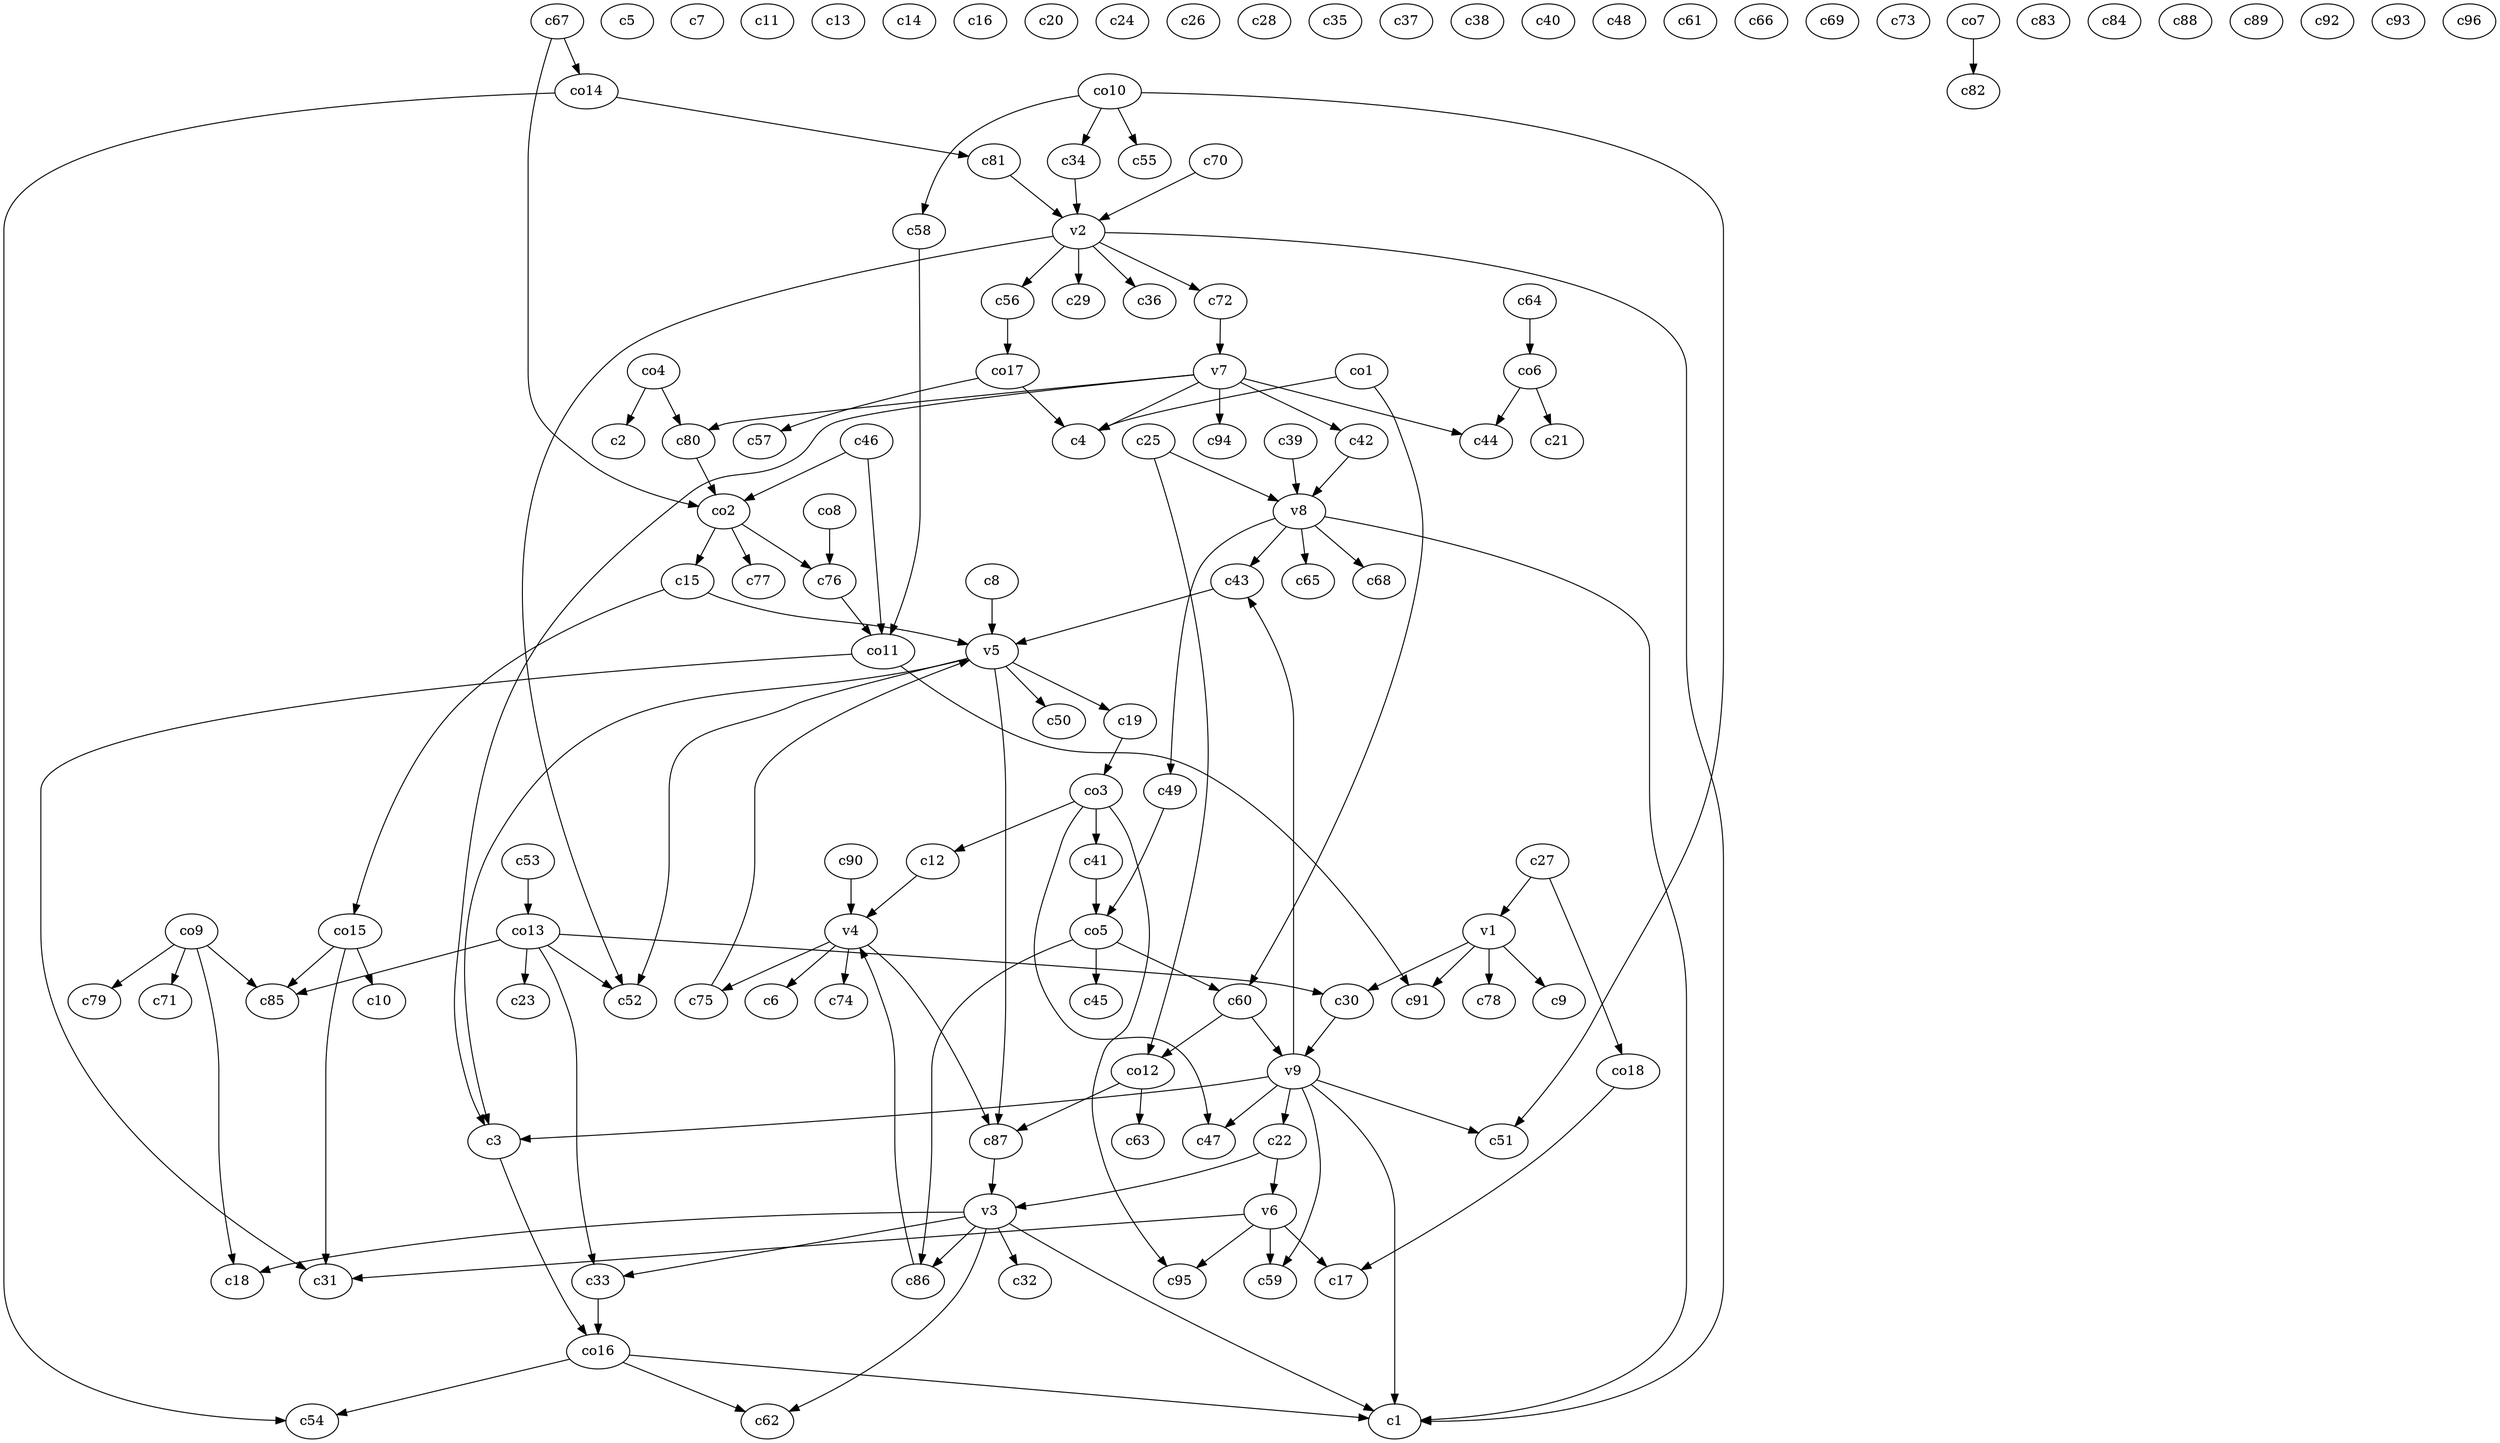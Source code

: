 strict digraph  {
c1;
c2;
c3;
c4;
c5;
c6;
c7;
c8;
c9;
c10;
c11;
c12;
c13;
c14;
c15;
c16;
c17;
c18;
c19;
c20;
c21;
c22;
c23;
c24;
c25;
c26;
c27;
c28;
c29;
c30;
c31;
c32;
c33;
c34;
c35;
c36;
c37;
c38;
c39;
c40;
c41;
c42;
c43;
c44;
c45;
c46;
c47;
c48;
c49;
c50;
c51;
c52;
c53;
c54;
c55;
c56;
c57;
c58;
c59;
c60;
c61;
c62;
c63;
c64;
c65;
c66;
c67;
c68;
c69;
c70;
c71;
c72;
c73;
c74;
c75;
c76;
c77;
c78;
c79;
c80;
c81;
c82;
c83;
c84;
c85;
c86;
c87;
c88;
c89;
c90;
c91;
c92;
c93;
c94;
c95;
c96;
v1;
v2;
v3;
v4;
v5;
v6;
v7;
v8;
v9;
co1;
co2;
co3;
co4;
co5;
co6;
co7;
co8;
co9;
co10;
co11;
co12;
co13;
co14;
co15;
co16;
co17;
co18;
c3 -> co16  [weight=1];
c8 -> v5  [weight=1];
c12 -> v4  [weight=1];
c15 -> co15  [weight=1];
c15 -> v5  [weight=1];
c19 -> co3  [weight=1];
c22 -> v6  [weight=1];
c22 -> v3  [weight=1];
c25 -> co12  [weight=1];
c25 -> v8  [weight=1];
c27 -> v1  [weight=1];
c27 -> co18  [weight=1];
c30 -> v9  [weight=1];
c33 -> co16  [weight=1];
c34 -> v2  [weight=1];
c39 -> v8  [weight=1];
c41 -> co5  [weight=1];
c42 -> v8  [weight=1];
c43 -> v5  [weight=1];
c46 -> co2  [weight=1];
c46 -> co11  [weight=1];
c49 -> co5  [weight=1];
c53 -> co13  [weight=1];
c56 -> co17  [weight=1];
c58 -> co11  [weight=1];
c60 -> co12  [weight=1];
c60 -> v9  [weight=1];
c64 -> co6  [weight=1];
c67 -> co14  [weight=1];
c67 -> co2  [weight=1];
c70 -> v2  [weight=1];
c72 -> v7  [weight=1];
c75 -> v5  [weight=1];
c76 -> co11  [weight=1];
c80 -> co2  [weight=1];
c81 -> v2  [weight=1];
c86 -> v4  [weight=1];
c87 -> v3  [weight=1];
c90 -> v4  [weight=1];
v1 -> c9  [weight=1];
v1 -> c78  [weight=1];
v1 -> c30  [weight=1];
v1 -> c91  [weight=1];
v2 -> c56  [weight=1];
v2 -> c29  [weight=1];
v2 -> c36  [weight=1];
v2 -> c72  [weight=1];
v2 -> c52  [weight=1];
v2 -> c1  [weight=1];
v3 -> c32  [weight=1];
v3 -> c1  [weight=1];
v3 -> c86  [weight=1];
v3 -> c62  [weight=1];
v3 -> c33  [weight=1];
v3 -> c18  [weight=1];
v4 -> c74  [weight=1];
v4 -> c87  [weight=1];
v4 -> c6  [weight=1];
v4 -> c75  [weight=1];
v5 -> c3  [weight=1];
v5 -> c50  [weight=1];
v5 -> c19  [weight=1];
v5 -> c87  [weight=1];
v5 -> c52  [weight=1];
v6 -> c95  [weight=1];
v6 -> c31  [weight=1];
v6 -> c17  [weight=1];
v6 -> c59  [weight=1];
v7 -> c42  [weight=1];
v7 -> c3  [weight=1];
v7 -> c44  [weight=1];
v7 -> c80  [weight=1];
v7 -> c94  [weight=1];
v7 -> c4  [weight=1];
v8 -> c43  [weight=1];
v8 -> c68  [weight=1];
v8 -> c65  [weight=1];
v8 -> c1  [weight=1];
v8 -> c49  [weight=1];
v9 -> c51  [weight=1];
v9 -> c59  [weight=1];
v9 -> c47  [weight=1];
v9 -> c43  [weight=1];
v9 -> c1  [weight=1];
v9 -> c3  [weight=1];
v9 -> c22  [weight=1];
co1 -> c60  [weight=1];
co1 -> c4  [weight=1];
co2 -> c77  [weight=1];
co2 -> c76  [weight=1];
co2 -> c15  [weight=1];
co3 -> c41  [weight=1];
co3 -> c12  [weight=1];
co3 -> c47  [weight=1];
co3 -> c95  [weight=1];
co4 -> c2  [weight=1];
co4 -> c80  [weight=1];
co5 -> c60  [weight=1];
co5 -> c86  [weight=1];
co5 -> c45  [weight=1];
co6 -> c21  [weight=1];
co6 -> c44  [weight=1];
co7 -> c82  [weight=1];
co8 -> c76  [weight=1];
co9 -> c71  [weight=1];
co9 -> c85  [weight=1];
co9 -> c18  [weight=1];
co9 -> c79  [weight=1];
co10 -> c51  [weight=1];
co10 -> c55  [weight=1];
co10 -> c58  [weight=1];
co10 -> c34  [weight=1];
co11 -> c31  [weight=1];
co11 -> c91  [weight=1];
co12 -> c63  [weight=1];
co12 -> c87  [weight=1];
co13 -> c30  [weight=1];
co13 -> c23  [weight=1];
co13 -> c85  [weight=1];
co13 -> c52  [weight=1];
co13 -> c33  [weight=1];
co14 -> c54  [weight=1];
co14 -> c81  [weight=1];
co15 -> c85  [weight=1];
co15 -> c10  [weight=1];
co15 -> c31  [weight=1];
co16 -> c62  [weight=1];
co16 -> c54  [weight=1];
co16 -> c1  [weight=1];
co17 -> c57  [weight=1];
co17 -> c4  [weight=1];
co18 -> c17  [weight=1];
}
